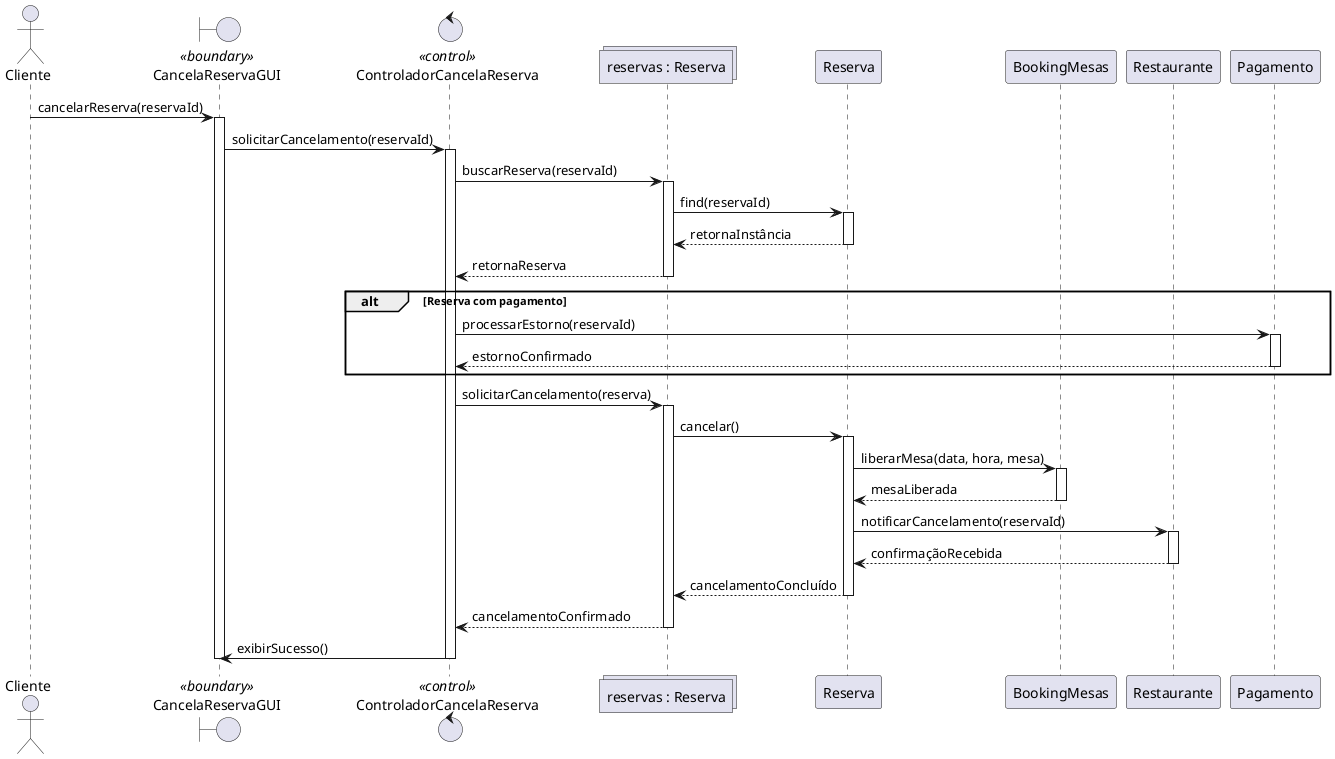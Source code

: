 @startuml
actor Cliente
boundary CancelaReservaGUI <<boundary>>
control ControladorCancelaReserva <<control>>
collections "reservas : Reserva" as reservas
participant Reserva
participant BookingMesas
participant Restaurante
participant Pagamento

' 1) Cliente inicia cancelamento
Cliente -> CancelaReservaGUI : cancelarReserva(reservaId)
activate CancelaReservaGUI
CancelaReservaGUI -> ControladorCancelaReserva : solicitarCancelamento(reservaId)
activate ControladorCancelaReserva

' 2) Controlador pede à coleção para buscar a instância
ControladorCancelaReserva -> reservas : buscarReserva(reservaId)
activate reservas
reservas -> Reserva : find(reservaId)
activate Reserva
Reserva --> reservas : retornaInstância
deactivate Reserva
reservas --> ControladorCancelaReserva : retornaReserva
deactivate reservas

alt Reserva com pagamento
    ' 3) Se houver pagamento, processa estorno
    ControladorCancelaReserva -> Pagamento : processarEstorno(reservaId)
    activate Pagamento
    Pagamento --> ControladorCancelaReserva : estornoConfirmado
    deactivate Pagamento
end

' 4) Controlador solicita cancelamento
ControladorCancelaReserva -> reservas : solicitarCancelamento(reserva)
activate reservas

' 5) Reserva atualiza seu status e libera recursos
reservas -> Reserva : cancelar()
activate Reserva
Reserva -> BookingMesas : liberarMesa(data, hora, mesa)
activate BookingMesas
BookingMesas --> Reserva : mesaLiberada
deactivate BookingMesas

Reserva -> Restaurante : notificarCancelamento(reservaId)
activate Restaurante
Restaurante --> Reserva : confirmaçãoRecebida
deactivate Restaurante

Reserva --> reservas : cancelamentoConcluído
deactivate Reserva
reservas --> ControladorCancelaReserva : cancelamentoConfirmado
deactivate reservas

' 6) Controlador informa GUI
ControladorCancelaReserva -> CancelaReservaGUI : exibirSucesso()
deactivate ControladorCancelaReserva
deactivate CancelaReservaGUI
@enduml
